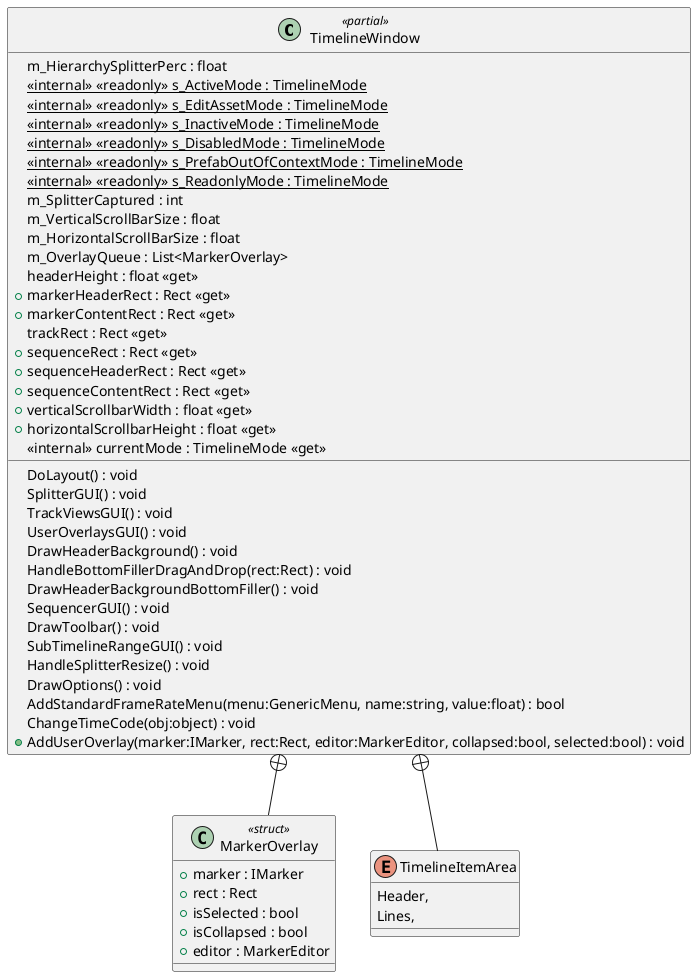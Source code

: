 @startuml
class TimelineWindow <<partial>> {
    m_HierarchySplitterPerc : float
    {static} <<internal>> <<readonly>> s_ActiveMode : TimelineMode
    {static} <<internal>> <<readonly>> s_EditAssetMode : TimelineMode
    {static} <<internal>> <<readonly>> s_InactiveMode : TimelineMode
    {static} <<internal>> <<readonly>> s_DisabledMode : TimelineMode
    {static} <<internal>> <<readonly>> s_PrefabOutOfContextMode : TimelineMode
    {static} <<internal>> <<readonly>> s_ReadonlyMode : TimelineMode
    m_SplitterCaptured : int
    m_VerticalScrollBarSize : float
    m_HorizontalScrollBarSize : float
    m_OverlayQueue : List<MarkerOverlay>
    headerHeight : float <<get>>
    + markerHeaderRect : Rect <<get>>
    + markerContentRect : Rect <<get>>
    trackRect : Rect <<get>>
    + sequenceRect : Rect <<get>>
    + sequenceHeaderRect : Rect <<get>>
    + sequenceContentRect : Rect <<get>>
    + verticalScrollbarWidth : float <<get>>
    + horizontalScrollbarHeight : float <<get>>
    <<internal>> currentMode : TimelineMode <<get>>
    DoLayout() : void
    SplitterGUI() : void
    TrackViewsGUI() : void
    UserOverlaysGUI() : void
    DrawHeaderBackground() : void
    HandleBottomFillerDragAndDrop(rect:Rect) : void
    DrawHeaderBackgroundBottomFiller() : void
    SequencerGUI() : void
    DrawToolbar() : void
    SubTimelineRangeGUI() : void
    HandleSplitterResize() : void
    DrawOptions() : void
    AddStandardFrameRateMenu(menu:GenericMenu, name:string, value:float) : bool
    ChangeTimeCode(obj:object) : void
    + AddUserOverlay(marker:IMarker, rect:Rect, editor:MarkerEditor, collapsed:bool, selected:bool) : void
}
class MarkerOverlay <<struct>> {
    + marker : IMarker
    + rect : Rect
    + isSelected : bool
    + isCollapsed : bool
    + editor : MarkerEditor
}
enum TimelineItemArea {
    Header,
    Lines,
}
TimelineWindow +-- MarkerOverlay
TimelineWindow +-- TimelineItemArea
@enduml
